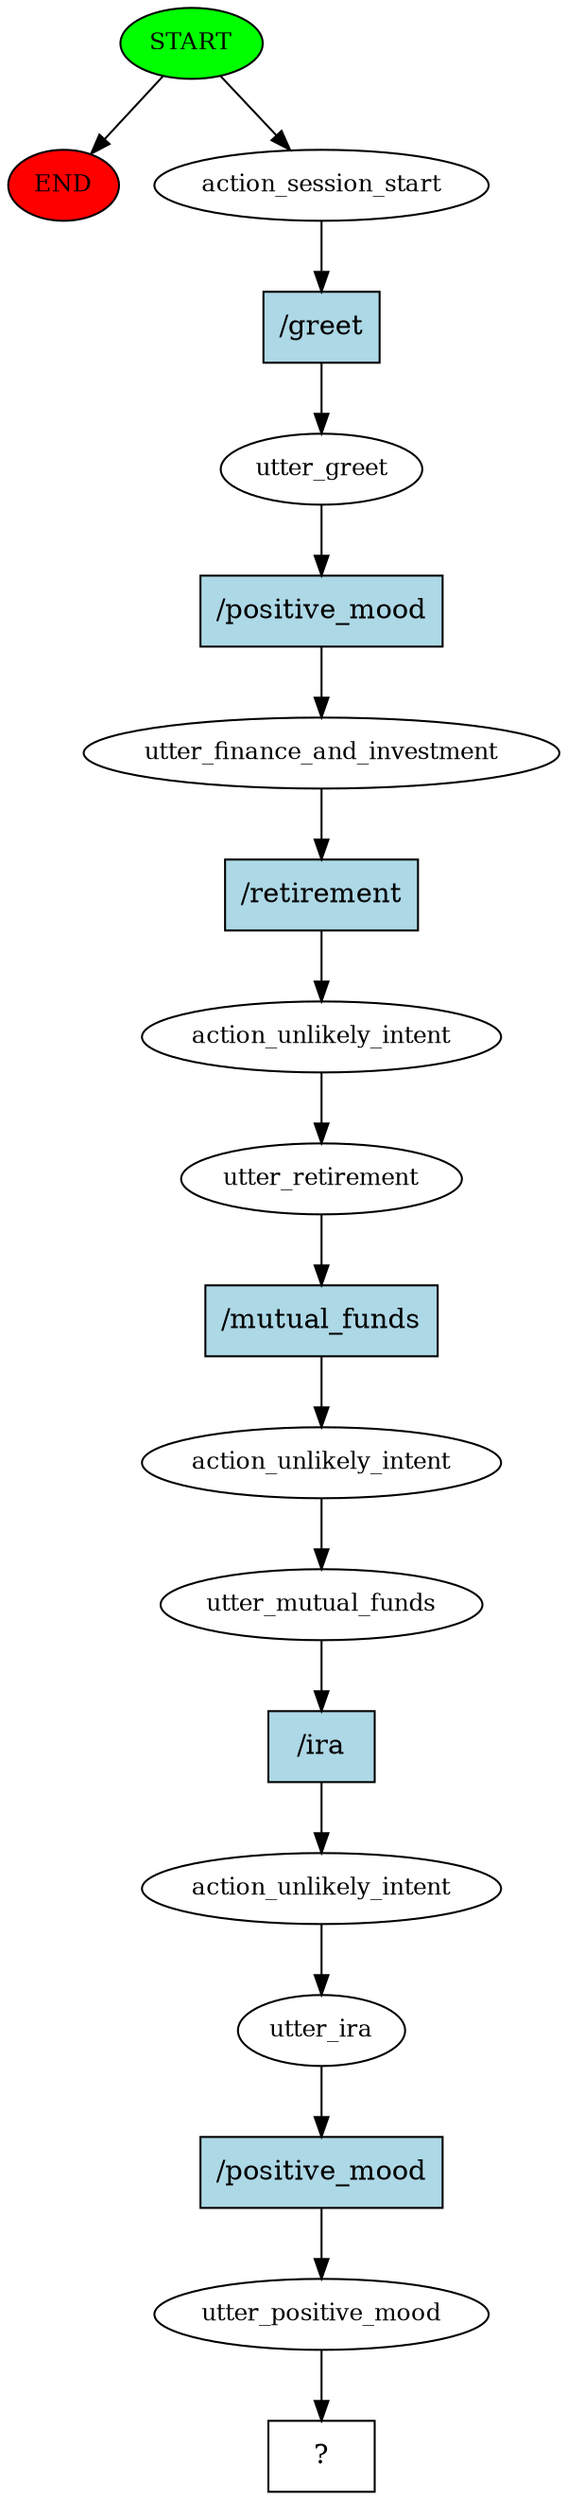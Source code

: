 digraph  {
0 [class="start active", fillcolor=green, fontsize=12, label=START, style=filled];
"-1" [class=end, fillcolor=red, fontsize=12, label=END, style=filled];
1 [class=active, fontsize=12, label=action_session_start];
2 [class=active, fontsize=12, label=utter_greet];
3 [class=active, fontsize=12, label=utter_finance_and_investment];
4 [class=active, fontsize=12, label=action_unlikely_intent];
5 [class=active, fontsize=12, label=utter_retirement];
6 [class=active, fontsize=12, label=action_unlikely_intent];
7 [class=active, fontsize=12, label=utter_mutual_funds];
8 [class=active, fontsize=12, label=action_unlikely_intent];
9 [class=active, fontsize=12, label=utter_ira];
10 [class=active, fontsize=12, label=utter_positive_mood];
11 [class="intent dashed active", label="  ?  ", shape=rect];
12 [class="intent active", fillcolor=lightblue, label="/greet", shape=rect, style=filled];
13 [class="intent active", fillcolor=lightblue, label="/positive_mood", shape=rect, style=filled];
14 [class="intent active", fillcolor=lightblue, label="/retirement", shape=rect, style=filled];
15 [class="intent active", fillcolor=lightblue, label="/mutual_funds", shape=rect, style=filled];
16 [class="intent active", fillcolor=lightblue, label="/ira", shape=rect, style=filled];
17 [class="intent active", fillcolor=lightblue, label="/positive_mood", shape=rect, style=filled];
0 -> "-1"  [class="", key=NONE, label=""];
0 -> 1  [class=active, key=NONE, label=""];
1 -> 12  [class=active, key=0];
2 -> 13  [class=active, key=0];
3 -> 14  [class=active, key=0];
4 -> 5  [class=active, key=NONE, label=""];
5 -> 15  [class=active, key=0];
6 -> 7  [class=active, key=NONE, label=""];
7 -> 16  [class=active, key=0];
8 -> 9  [class=active, key=NONE, label=""];
9 -> 17  [class=active, key=0];
10 -> 11  [class=active, key=NONE, label=""];
12 -> 2  [class=active, key=0];
13 -> 3  [class=active, key=0];
14 -> 4  [class=active, key=0];
15 -> 6  [class=active, key=0];
16 -> 8  [class=active, key=0];
17 -> 10  [class=active, key=0];
}
